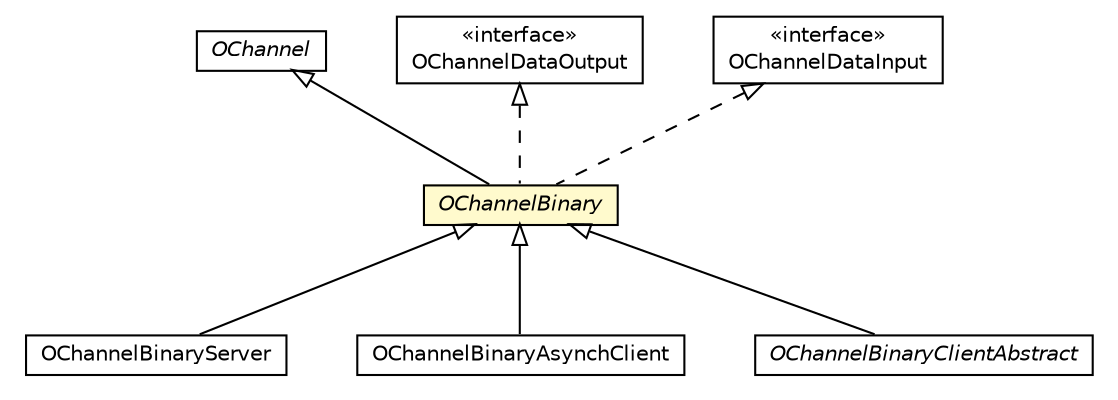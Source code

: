 #!/usr/local/bin/dot
#
# Class diagram 
# Generated by UMLGraph version R5_6-24-gf6e263 (http://www.umlgraph.org/)
#

digraph G {
	edge [fontname="Helvetica",fontsize=10,labelfontname="Helvetica",labelfontsize=10];
	node [fontname="Helvetica",fontsize=10,shape=plaintext];
	nodesep=0.25;
	ranksep=0.5;
	// com.orientechnologies.orient.enterprise.channel.OChannel
	c1690442 [label=<<table title="com.orientechnologies.orient.enterprise.channel.OChannel" border="0" cellborder="1" cellspacing="0" cellpadding="2" port="p" href="../OChannel.html">
		<tr><td><table border="0" cellspacing="0" cellpadding="1">
<tr><td align="center" balign="center"><font face="Helvetica-Oblique"> OChannel </font></td></tr>
		</table></td></tr>
		</table>>, URL="../OChannel.html", fontname="Helvetica", fontcolor="black", fontsize=10.0];
	// com.orientechnologies.orient.enterprise.channel.binary.OChannelDataOutput
	c1690445 [label=<<table title="com.orientechnologies.orient.enterprise.channel.binary.OChannelDataOutput" border="0" cellborder="1" cellspacing="0" cellpadding="2" port="p" href="./OChannelDataOutput.html">
		<tr><td><table border="0" cellspacing="0" cellpadding="1">
<tr><td align="center" balign="center"> &#171;interface&#187; </td></tr>
<tr><td align="center" balign="center"> OChannelDataOutput </td></tr>
		</table></td></tr>
		</table>>, URL="./OChannelDataOutput.html", fontname="Helvetica", fontcolor="black", fontsize=10.0];
	// com.orientechnologies.orient.enterprise.channel.binary.OChannelBinary
	c1690449 [label=<<table title="com.orientechnologies.orient.enterprise.channel.binary.OChannelBinary" border="0" cellborder="1" cellspacing="0" cellpadding="2" port="p" bgcolor="lemonChiffon" href="./OChannelBinary.html">
		<tr><td><table border="0" cellspacing="0" cellpadding="1">
<tr><td align="center" balign="center"><font face="Helvetica-Oblique"> OChannelBinary </font></td></tr>
		</table></td></tr>
		</table>>, URL="./OChannelBinary.html", fontname="Helvetica", fontcolor="black", fontsize=10.0];
	// com.orientechnologies.orient.enterprise.channel.binary.OChannelBinaryServer
	c1690451 [label=<<table title="com.orientechnologies.orient.enterprise.channel.binary.OChannelBinaryServer" border="0" cellborder="1" cellspacing="0" cellpadding="2" port="p" href="./OChannelBinaryServer.html">
		<tr><td><table border="0" cellspacing="0" cellpadding="1">
<tr><td align="center" balign="center"> OChannelBinaryServer </td></tr>
		</table></td></tr>
		</table>>, URL="./OChannelBinaryServer.html", fontname="Helvetica", fontcolor="black", fontsize=10.0];
	// com.orientechnologies.orient.enterprise.channel.binary.OChannelDataInput
	c1690452 [label=<<table title="com.orientechnologies.orient.enterprise.channel.binary.OChannelDataInput" border="0" cellborder="1" cellspacing="0" cellpadding="2" port="p" href="./OChannelDataInput.html">
		<tr><td><table border="0" cellspacing="0" cellpadding="1">
<tr><td align="center" balign="center"> &#171;interface&#187; </td></tr>
<tr><td align="center" balign="center"> OChannelDataInput </td></tr>
		</table></td></tr>
		</table>>, URL="./OChannelDataInput.html", fontname="Helvetica", fontcolor="black", fontsize=10.0];
	// com.orientechnologies.orient.client.binary.OChannelBinaryAsynchClient
	c1690458 [label=<<table title="com.orientechnologies.orient.client.binary.OChannelBinaryAsynchClient" border="0" cellborder="1" cellspacing="0" cellpadding="2" port="p" href="../../../client/binary/OChannelBinaryAsynchClient.html">
		<tr><td><table border="0" cellspacing="0" cellpadding="1">
<tr><td align="center" balign="center"> OChannelBinaryAsynchClient </td></tr>
		</table></td></tr>
		</table>>, URL="../../../client/binary/OChannelBinaryAsynchClient.html", fontname="Helvetica", fontcolor="black", fontsize=10.0];
	// com.orientechnologies.orient.client.binary.OChannelBinaryClientAbstract
	c1690462 [label=<<table title="com.orientechnologies.orient.client.binary.OChannelBinaryClientAbstract" border="0" cellborder="1" cellspacing="0" cellpadding="2" port="p" href="../../../client/binary/OChannelBinaryClientAbstract.html">
		<tr><td><table border="0" cellspacing="0" cellpadding="1">
<tr><td align="center" balign="center"><font face="Helvetica-Oblique"> OChannelBinaryClientAbstract </font></td></tr>
		</table></td></tr>
		</table>>, URL="../../../client/binary/OChannelBinaryClientAbstract.html", fontname="Helvetica", fontcolor="black", fontsize=10.0];
	//com.orientechnologies.orient.enterprise.channel.binary.OChannelBinary extends com.orientechnologies.orient.enterprise.channel.OChannel
	c1690442:p -> c1690449:p [dir=back,arrowtail=empty];
	//com.orientechnologies.orient.enterprise.channel.binary.OChannelBinary implements com.orientechnologies.orient.enterprise.channel.binary.OChannelDataInput
	c1690452:p -> c1690449:p [dir=back,arrowtail=empty,style=dashed];
	//com.orientechnologies.orient.enterprise.channel.binary.OChannelBinary implements com.orientechnologies.orient.enterprise.channel.binary.OChannelDataOutput
	c1690445:p -> c1690449:p [dir=back,arrowtail=empty,style=dashed];
	//com.orientechnologies.orient.enterprise.channel.binary.OChannelBinaryServer extends com.orientechnologies.orient.enterprise.channel.binary.OChannelBinary
	c1690449:p -> c1690451:p [dir=back,arrowtail=empty];
	//com.orientechnologies.orient.client.binary.OChannelBinaryAsynchClient extends com.orientechnologies.orient.enterprise.channel.binary.OChannelBinary
	c1690449:p -> c1690458:p [dir=back,arrowtail=empty];
	//com.orientechnologies.orient.client.binary.OChannelBinaryClientAbstract extends com.orientechnologies.orient.enterprise.channel.binary.OChannelBinary
	c1690449:p -> c1690462:p [dir=back,arrowtail=empty];
}

